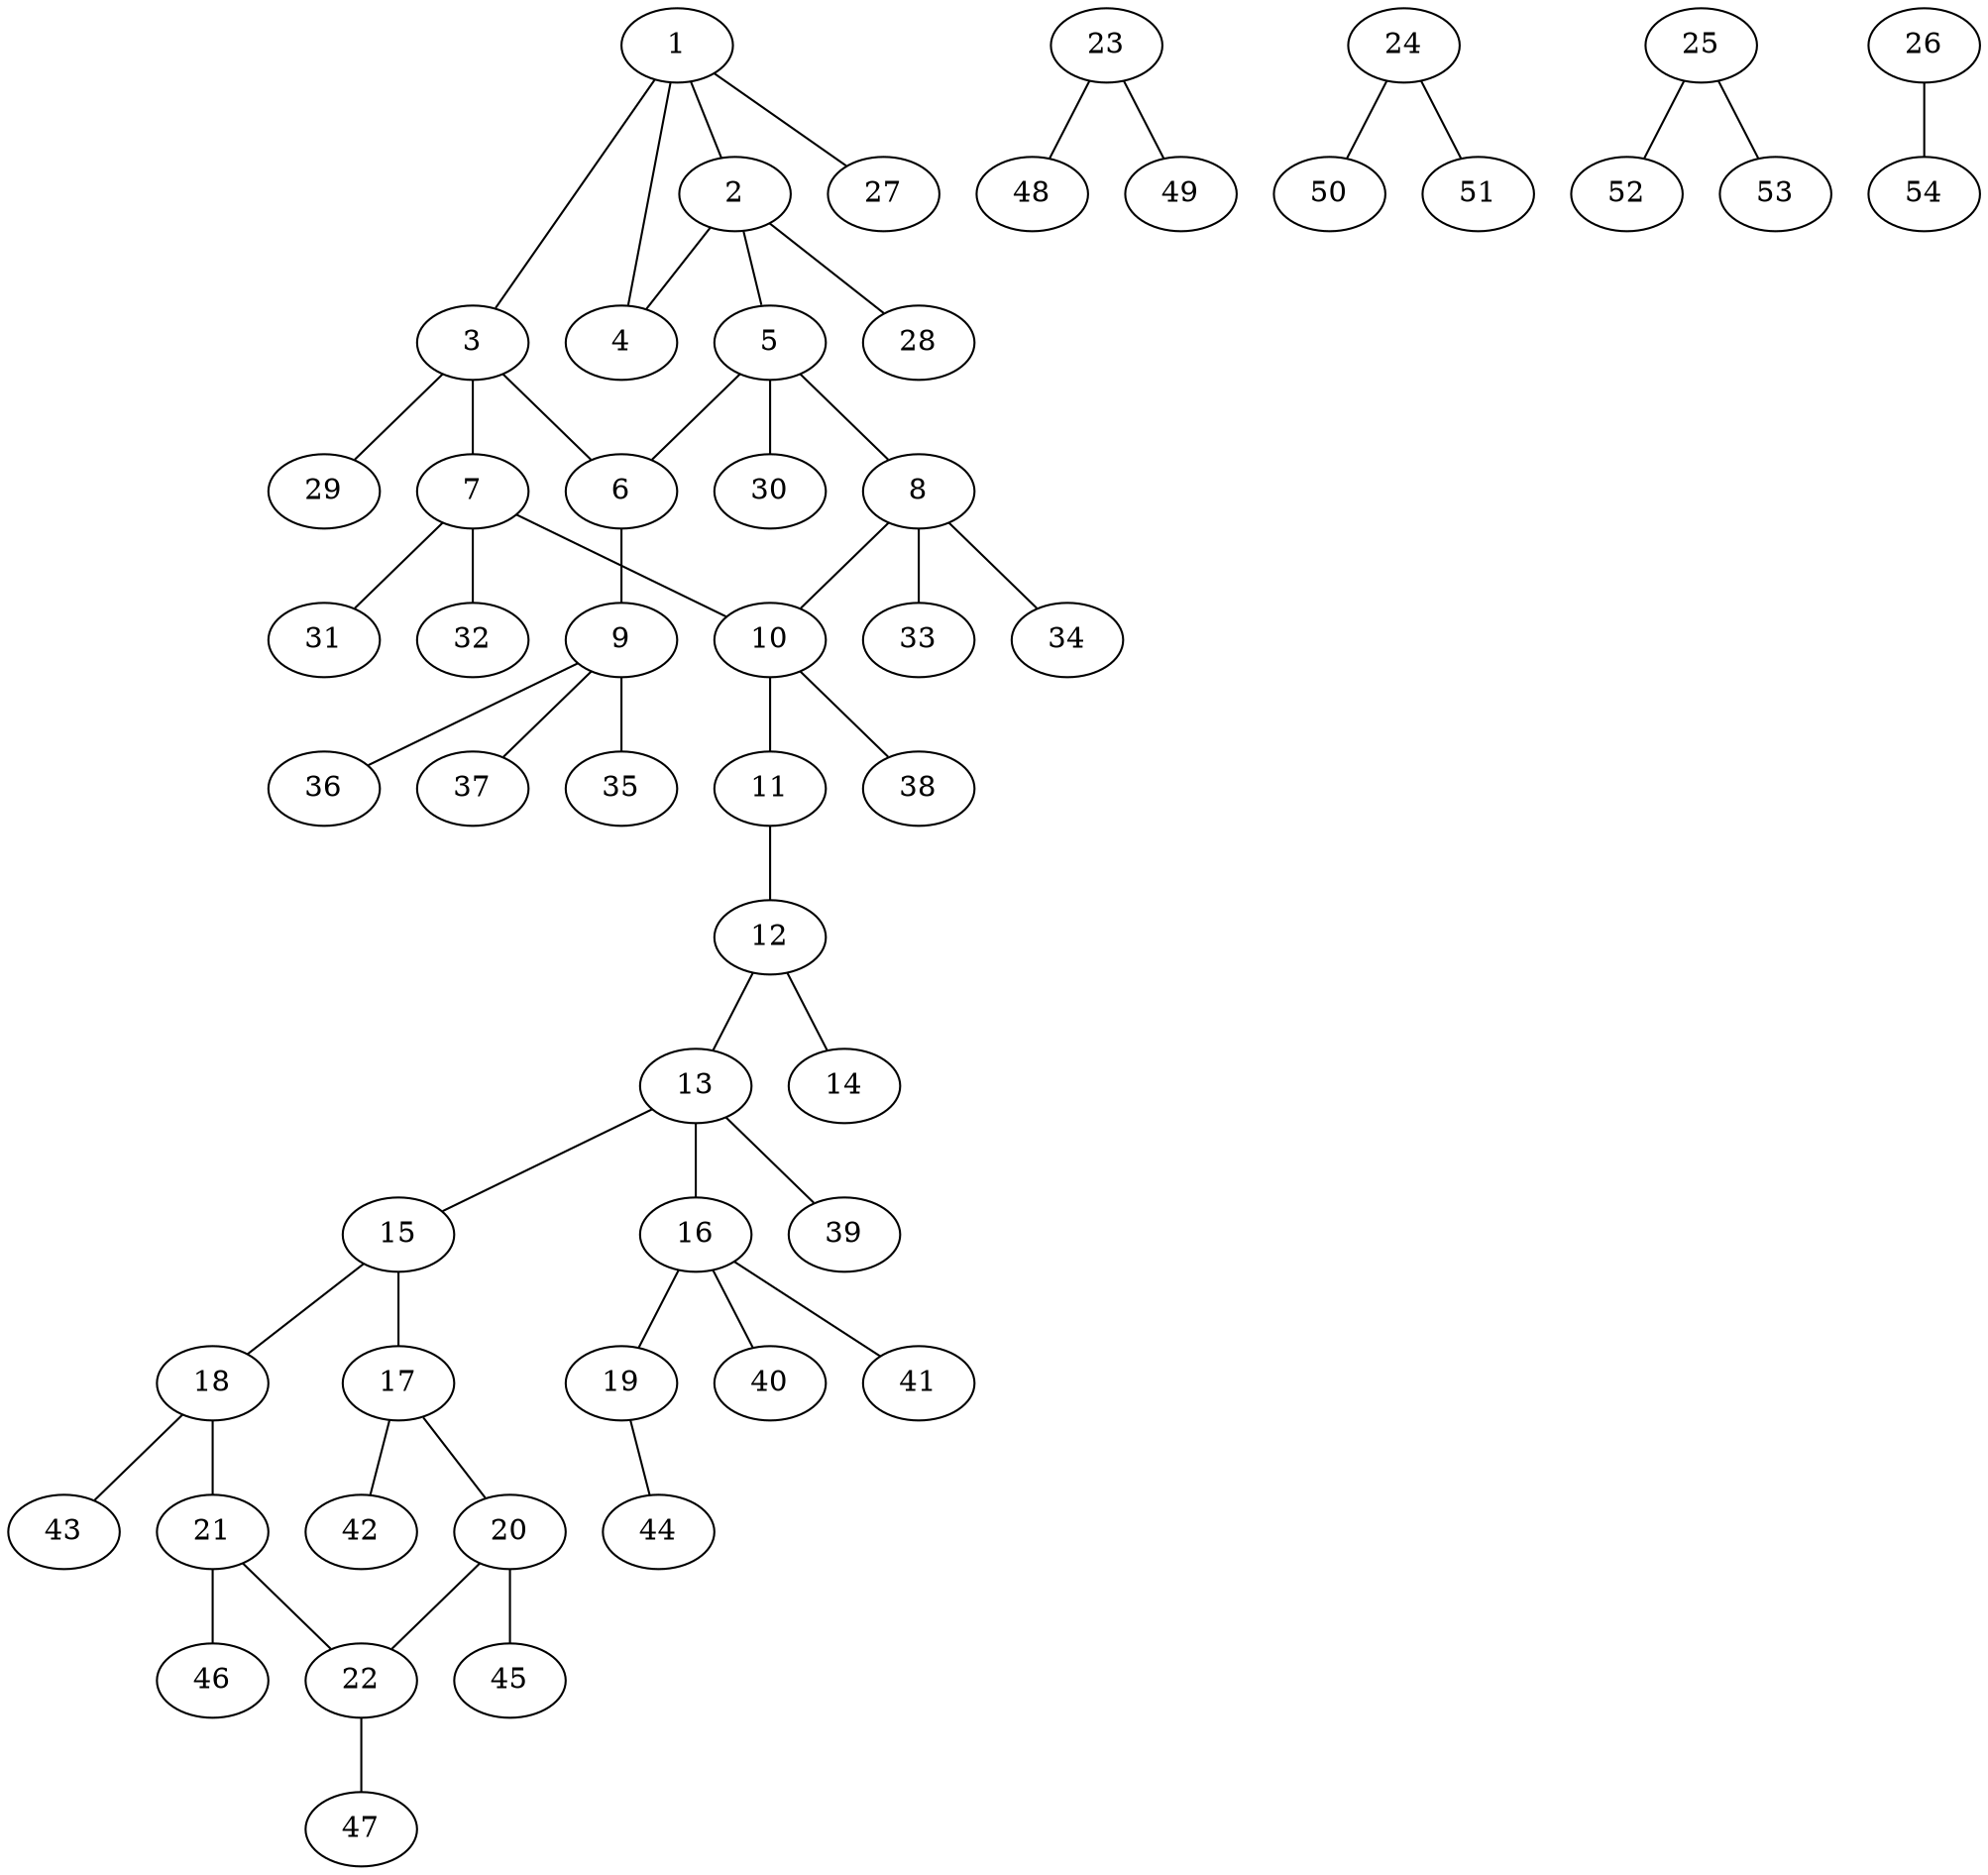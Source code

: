 graph molecule_4313 {
	1	 [chem=C];
	2	 [chem=C];
	1 -- 2	 [valence=1];
	3	 [chem=C];
	1 -- 3	 [valence=1];
	4	 [chem=O];
	1 -- 4	 [valence=1];
	27	 [chem=H];
	1 -- 27	 [valence=1];
	2 -- 4	 [valence=1];
	5	 [chem=C];
	2 -- 5	 [valence=1];
	28	 [chem=H];
	2 -- 28	 [valence=1];
	6	 [chem=N];
	3 -- 6	 [valence=1];
	7	 [chem=C];
	3 -- 7	 [valence=1];
	29	 [chem=H];
	3 -- 29	 [valence=1];
	5 -- 6	 [valence=1];
	8	 [chem=C];
	5 -- 8	 [valence=1];
	30	 [chem=H];
	5 -- 30	 [valence=1];
	9	 [chem=C];
	6 -- 9	 [valence=1];
	10	 [chem=C];
	7 -- 10	 [valence=1];
	31	 [chem=H];
	7 -- 31	 [valence=1];
	32	 [chem=H];
	7 -- 32	 [valence=1];
	8 -- 10	 [valence=1];
	33	 [chem=H];
	8 -- 33	 [valence=1];
	34	 [chem=H];
	8 -- 34	 [valence=1];
	35	 [chem=H];
	9 -- 35	 [valence=1];
	36	 [chem=H];
	9 -- 36	 [valence=1];
	37	 [chem=H];
	9 -- 37	 [valence=1];
	11	 [chem=O];
	10 -- 11	 [valence=1];
	38	 [chem=H];
	10 -- 38	 [valence=1];
	12	 [chem=C];
	11 -- 12	 [valence=1];
	13	 [chem=C];
	12 -- 13	 [valence=1];
	14	 [chem=O];
	12 -- 14	 [valence=2];
	15	 [chem=C];
	13 -- 15	 [valence=1];
	16	 [chem=C];
	13 -- 16	 [valence=1];
	39	 [chem=H];
	13 -- 39	 [valence=1];
	17	 [chem=C];
	15 -- 17	 [valence=2];
	18	 [chem=C];
	15 -- 18	 [valence=1];
	19	 [chem=O];
	16 -- 19	 [valence=1];
	40	 [chem=H];
	16 -- 40	 [valence=1];
	41	 [chem=H];
	16 -- 41	 [valence=1];
	20	 [chem=C];
	17 -- 20	 [valence=1];
	42	 [chem=H];
	17 -- 42	 [valence=1];
	21	 [chem=C];
	18 -- 21	 [valence=2];
	43	 [chem=H];
	18 -- 43	 [valence=1];
	44	 [chem=H];
	19 -- 44	 [valence=1];
	22	 [chem=C];
	20 -- 22	 [valence=2];
	45	 [chem=H];
	20 -- 45	 [valence=1];
	21 -- 22	 [valence=1];
	46	 [chem=H];
	21 -- 46	 [valence=1];
	47	 [chem=H];
	22 -- 47	 [valence=1];
	23	 [chem=O];
	48	 [chem=H];
	23 -- 48	 [valence=1];
	49	 [chem=H];
	23 -- 49	 [valence=1];
	24	 [chem=O];
	50	 [chem=H];
	24 -- 50	 [valence=1];
	51	 [chem=H];
	24 -- 51	 [valence=1];
	25	 [chem=O];
	52	 [chem=H];
	25 -- 52	 [valence=1];
	53	 [chem=H];
	25 -- 53	 [valence=1];
	26	 [chem=Br];
	54	 [chem=H];
	26 -- 54	 [valence=1];
}
